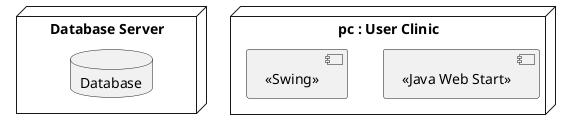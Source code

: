 @startuml
node "Database Server"{

database "Database" {
}
}
node "pc : User Clinic"{
[ «Java Web Start» ]
[ «Swing» ]
}


@enduml